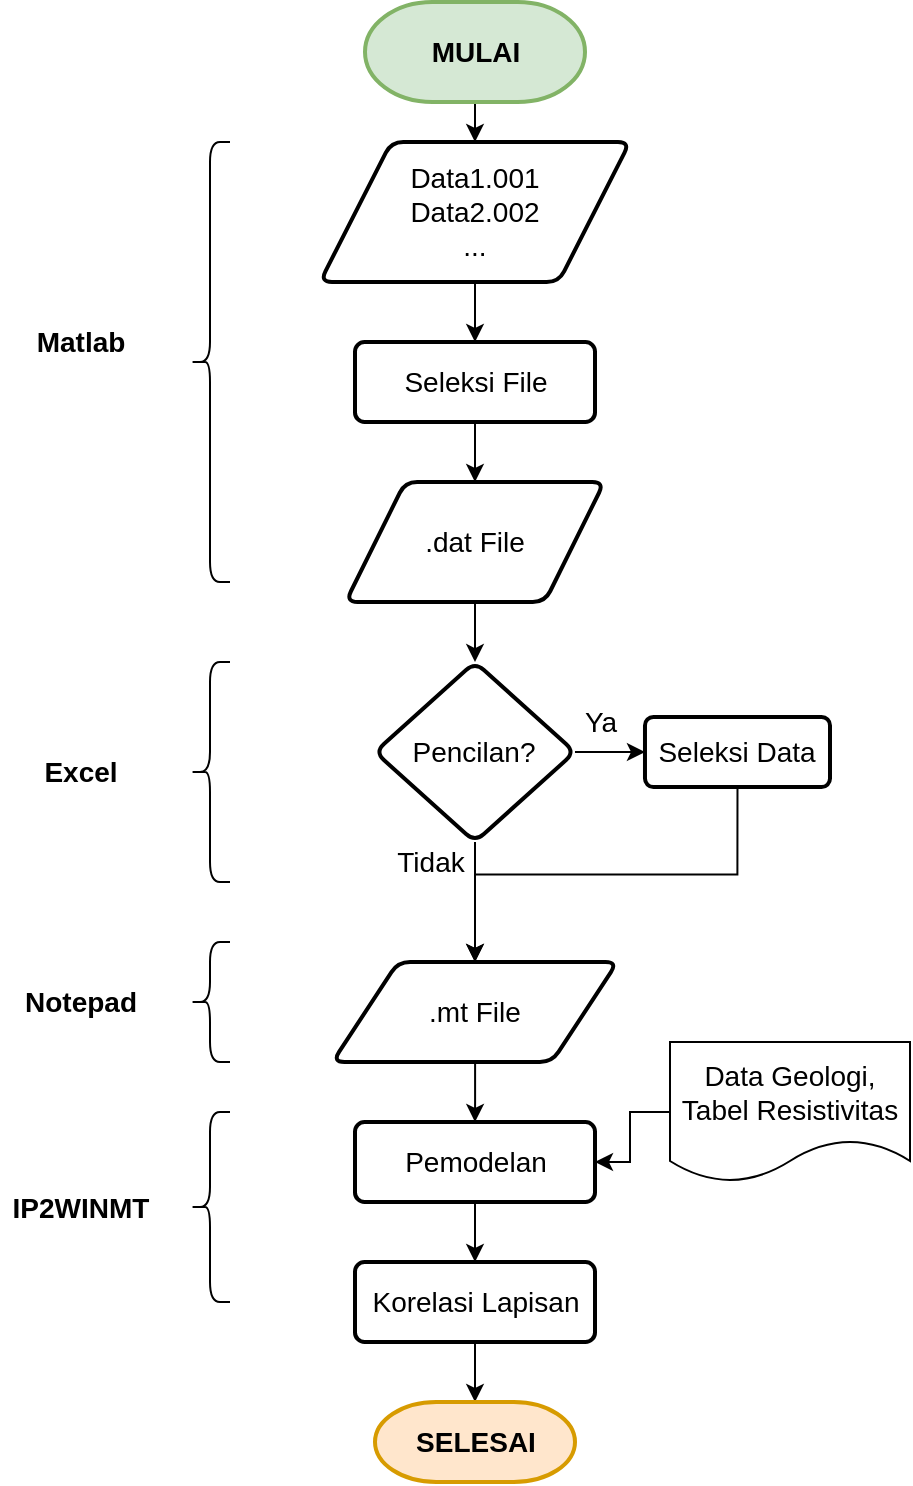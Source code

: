 <mxfile version="17.1.3" type="github">
  <diagram id="rT53vtz06YjOmkCwi-M1" name="Page-1">
    <mxGraphModel dx="1483" dy="836" grid="1" gridSize="10" guides="1" tooltips="1" connect="1" arrows="1" fold="1" page="1" pageScale="1" pageWidth="850" pageHeight="1100" math="0" shadow="0">
      <root>
        <mxCell id="0" />
        <mxCell id="1" parent="0" />
        <mxCell id="L9DuERJYtnZGEiXuo75l-6" style="edgeStyle=orthogonalEdgeStyle;rounded=0;orthogonalLoop=1;jettySize=auto;html=1;exitX=0.5;exitY=1;exitDx=0;exitDy=0;exitPerimeter=0;entryX=0.5;entryY=0;entryDx=0;entryDy=0;fontSize=14;" parent="1" source="L9DuERJYtnZGEiXuo75l-2" target="L9DuERJYtnZGEiXuo75l-5" edge="1">
          <mxGeometry relative="1" as="geometry" />
        </mxCell>
        <mxCell id="L9DuERJYtnZGEiXuo75l-2" value="MULAI" style="strokeWidth=2;html=1;shape=mxgraph.flowchart.terminator;whiteSpace=wrap;fontSize=14;fillColor=#d5e8d4;strokeColor=#82b366;fontStyle=1" parent="1" vertex="1">
          <mxGeometry x="347.5" y="70" width="110" height="50" as="geometry" />
        </mxCell>
        <mxCell id="L9DuERJYtnZGEiXuo75l-8" value="" style="edgeStyle=orthogonalEdgeStyle;rounded=0;orthogonalLoop=1;jettySize=auto;html=1;fontSize=14;" parent="1" source="L9DuERJYtnZGEiXuo75l-5" target="L9DuERJYtnZGEiXuo75l-7" edge="1">
          <mxGeometry relative="1" as="geometry" />
        </mxCell>
        <mxCell id="L9DuERJYtnZGEiXuo75l-5" value="Data1.001&lt;br&gt;Data2.002&lt;br&gt;..." style="shape=parallelogram;html=1;strokeWidth=2;perimeter=parallelogramPerimeter;whiteSpace=wrap;rounded=1;arcSize=12;size=0.23;fontSize=14;" parent="1" vertex="1">
          <mxGeometry x="324.99" y="140" width="155" height="70" as="geometry" />
        </mxCell>
        <mxCell id="L9DuERJYtnZGEiXuo75l-12" style="edgeStyle=orthogonalEdgeStyle;rounded=0;orthogonalLoop=1;jettySize=auto;html=1;exitX=0.5;exitY=1;exitDx=0;exitDy=0;entryX=0.5;entryY=0;entryDx=0;entryDy=0;fontSize=14;" parent="1" source="L9DuERJYtnZGEiXuo75l-7" target="L9DuERJYtnZGEiXuo75l-9" edge="1">
          <mxGeometry relative="1" as="geometry" />
        </mxCell>
        <mxCell id="L9DuERJYtnZGEiXuo75l-7" value="Seleksi File" style="whiteSpace=wrap;html=1;fontSize=14;strokeWidth=2;rounded=1;arcSize=12;" parent="1" vertex="1">
          <mxGeometry x="342.5" y="240" width="120" height="40" as="geometry" />
        </mxCell>
        <mxCell id="L9DuERJYtnZGEiXuo75l-21" value="" style="edgeStyle=orthogonalEdgeStyle;rounded=0;orthogonalLoop=1;jettySize=auto;html=1;fontSize=14;" parent="1" source="L9DuERJYtnZGEiXuo75l-9" target="L9DuERJYtnZGEiXuo75l-20" edge="1">
          <mxGeometry relative="1" as="geometry" />
        </mxCell>
        <mxCell id="L9DuERJYtnZGEiXuo75l-9" value=".dat File" style="shape=parallelogram;html=1;strokeWidth=2;perimeter=parallelogramPerimeter;whiteSpace=wrap;rounded=1;arcSize=12;size=0.23;fontSize=14;" parent="1" vertex="1">
          <mxGeometry x="337.81" y="310" width="129.37" height="60" as="geometry" />
        </mxCell>
        <mxCell id="L9DuERJYtnZGEiXuo75l-18" value="" style="edgeStyle=orthogonalEdgeStyle;rounded=0;orthogonalLoop=1;jettySize=auto;html=1;fontSize=14;" parent="1" source="L9DuERJYtnZGEiXuo75l-15" target="L9DuERJYtnZGEiXuo75l-17" edge="1">
          <mxGeometry relative="1" as="geometry" />
        </mxCell>
        <mxCell id="L9DuERJYtnZGEiXuo75l-15" value=".mt File" style="shape=parallelogram;html=1;strokeWidth=2;perimeter=parallelogramPerimeter;whiteSpace=wrap;rounded=1;arcSize=12;size=0.23;fontSize=14;" parent="1" vertex="1">
          <mxGeometry x="331.25" y="550" width="142.5" height="50" as="geometry" />
        </mxCell>
        <mxCell id="L9DuERJYtnZGEiXuo75l-29" value="" style="edgeStyle=orthogonalEdgeStyle;rounded=0;orthogonalLoop=1;jettySize=auto;html=1;fontSize=14;" parent="1" source="L9DuERJYtnZGEiXuo75l-17" target="L9DuERJYtnZGEiXuo75l-28" edge="1">
          <mxGeometry relative="1" as="geometry" />
        </mxCell>
        <mxCell id="L9DuERJYtnZGEiXuo75l-17" value="Pemodelan" style="whiteSpace=wrap;html=1;fontSize=14;strokeWidth=2;rounded=1;arcSize=12;" parent="1" vertex="1">
          <mxGeometry x="342.5" y="630" width="120" height="40" as="geometry" />
        </mxCell>
        <mxCell id="L9DuERJYtnZGEiXuo75l-23" value="" style="edgeStyle=orthogonalEdgeStyle;rounded=0;orthogonalLoop=1;jettySize=auto;html=1;fontSize=14;" parent="1" source="L9DuERJYtnZGEiXuo75l-20" target="L9DuERJYtnZGEiXuo75l-22" edge="1">
          <mxGeometry relative="1" as="geometry" />
        </mxCell>
        <mxCell id="L9DuERJYtnZGEiXuo75l-24" style="edgeStyle=orthogonalEdgeStyle;rounded=0;orthogonalLoop=1;jettySize=auto;html=1;exitX=0.5;exitY=1;exitDx=0;exitDy=0;entryX=0.5;entryY=0;entryDx=0;entryDy=0;fontSize=14;" parent="1" source="L9DuERJYtnZGEiXuo75l-20" target="L9DuERJYtnZGEiXuo75l-15" edge="1">
          <mxGeometry relative="1" as="geometry" />
        </mxCell>
        <mxCell id="L9DuERJYtnZGEiXuo75l-20" value="Pencilan?" style="rhombus;whiteSpace=wrap;html=1;fontSize=14;strokeWidth=2;rounded=1;arcSize=12;" parent="1" vertex="1">
          <mxGeometry x="352.49" y="400" width="100" height="90" as="geometry" />
        </mxCell>
        <mxCell id="L9DuERJYtnZGEiXuo75l-25" style="edgeStyle=orthogonalEdgeStyle;rounded=0;orthogonalLoop=1;jettySize=auto;html=1;exitX=0.5;exitY=1;exitDx=0;exitDy=0;entryX=0.5;entryY=0;entryDx=0;entryDy=0;fontSize=14;" parent="1" source="L9DuERJYtnZGEiXuo75l-22" target="L9DuERJYtnZGEiXuo75l-15" edge="1">
          <mxGeometry relative="1" as="geometry" />
        </mxCell>
        <mxCell id="L9DuERJYtnZGEiXuo75l-22" value="Seleksi Data" style="whiteSpace=wrap;html=1;fontSize=14;strokeWidth=2;rounded=1;arcSize=12;" parent="1" vertex="1">
          <mxGeometry x="487.49" y="427.5" width="92.51" height="35" as="geometry" />
        </mxCell>
        <mxCell id="L9DuERJYtnZGEiXuo75l-26" value="Ya" style="text;html=1;resizable=0;autosize=1;align=center;verticalAlign=middle;points=[];fillColor=none;strokeColor=none;rounded=0;fontSize=14;" parent="1" vertex="1">
          <mxGeometry x="450" y="420" width="30" height="20" as="geometry" />
        </mxCell>
        <mxCell id="L9DuERJYtnZGEiXuo75l-27" value="Tidak" style="text;html=1;resizable=0;autosize=1;align=center;verticalAlign=middle;points=[];fillColor=none;strokeColor=none;rounded=0;fontSize=14;" parent="1" vertex="1">
          <mxGeometry x="355" y="490" width="50" height="20" as="geometry" />
        </mxCell>
        <mxCell id="L9DuERJYtnZGEiXuo75l-43" style="edgeStyle=orthogonalEdgeStyle;rounded=0;orthogonalLoop=1;jettySize=auto;html=1;exitX=0.5;exitY=1;exitDx=0;exitDy=0;entryX=0.5;entryY=0;entryDx=0;entryDy=0;entryPerimeter=0;fontSize=14;" parent="1" source="L9DuERJYtnZGEiXuo75l-28" target="L9DuERJYtnZGEiXuo75l-42" edge="1">
          <mxGeometry relative="1" as="geometry" />
        </mxCell>
        <mxCell id="L9DuERJYtnZGEiXuo75l-28" value="Korelasi Lapisan" style="whiteSpace=wrap;html=1;fontSize=14;strokeWidth=2;rounded=1;arcSize=12;" parent="1" vertex="1">
          <mxGeometry x="342.5" y="700" width="120" height="40" as="geometry" />
        </mxCell>
        <mxCell id="L9DuERJYtnZGEiXuo75l-32" value="" style="shape=curlyBracket;whiteSpace=wrap;html=1;rounded=1;fontSize=14;" parent="1" vertex="1">
          <mxGeometry x="260" y="140" width="20" height="220" as="geometry" />
        </mxCell>
        <mxCell id="L9DuERJYtnZGEiXuo75l-33" value="Matlab" style="text;html=1;resizable=0;autosize=1;align=center;verticalAlign=middle;points=[];fillColor=none;strokeColor=none;rounded=0;fontSize=14;fontStyle=1" parent="1" vertex="1">
          <mxGeometry x="175" y="230" width="60" height="20" as="geometry" />
        </mxCell>
        <mxCell id="L9DuERJYtnZGEiXuo75l-34" value="" style="shape=curlyBracket;whiteSpace=wrap;html=1;rounded=1;fontSize=14;" parent="1" vertex="1">
          <mxGeometry x="260" y="400" width="20" height="110" as="geometry" />
        </mxCell>
        <mxCell id="L9DuERJYtnZGEiXuo75l-35" value="Excel" style="text;html=1;resizable=0;autosize=1;align=center;verticalAlign=middle;points=[];fillColor=none;strokeColor=none;rounded=0;fontSize=14;fontStyle=1" parent="1" vertex="1">
          <mxGeometry x="180" y="445" width="50" height="20" as="geometry" />
        </mxCell>
        <mxCell id="L9DuERJYtnZGEiXuo75l-36" value="" style="shape=curlyBracket;whiteSpace=wrap;html=1;rounded=1;fontSize=14;" parent="1" vertex="1">
          <mxGeometry x="260" y="540" width="20" height="60" as="geometry" />
        </mxCell>
        <mxCell id="L9DuERJYtnZGEiXuo75l-37" value="Notepad" style="text;html=1;resizable=0;autosize=1;align=center;verticalAlign=middle;points=[];fillColor=none;strokeColor=none;rounded=0;fontSize=14;fontStyle=1" parent="1" vertex="1">
          <mxGeometry x="170" y="560" width="70" height="20" as="geometry" />
        </mxCell>
        <mxCell id="L9DuERJYtnZGEiXuo75l-38" value="" style="shape=curlyBracket;whiteSpace=wrap;html=1;rounded=1;fontSize=14;" parent="1" vertex="1">
          <mxGeometry x="260" y="625" width="20" height="95" as="geometry" />
        </mxCell>
        <mxCell id="L9DuERJYtnZGEiXuo75l-39" value="IP2WINMT" style="text;html=1;resizable=0;autosize=1;align=center;verticalAlign=middle;points=[];fillColor=none;strokeColor=none;rounded=0;fontSize=14;fontStyle=1" parent="1" vertex="1">
          <mxGeometry x="165" y="662.5" width="80" height="20" as="geometry" />
        </mxCell>
        <mxCell id="L9DuERJYtnZGEiXuo75l-42" value="SELESAI" style="strokeWidth=2;html=1;shape=mxgraph.flowchart.terminator;whiteSpace=wrap;fontSize=14;fontStyle=1;fillColor=#ffe6cc;strokeColor=#d79b00;" parent="1" vertex="1">
          <mxGeometry x="352.5" y="770" width="100" height="40" as="geometry" />
        </mxCell>
        <mxCell id="B20F7n3iMsJRaoZaqEWZ-2" style="edgeStyle=orthogonalEdgeStyle;rounded=0;orthogonalLoop=1;jettySize=auto;html=1;exitX=0;exitY=0.5;exitDx=0;exitDy=0;entryX=1;entryY=0.5;entryDx=0;entryDy=0;fontSize=14;" parent="1" source="B20F7n3iMsJRaoZaqEWZ-1" target="L9DuERJYtnZGEiXuo75l-17" edge="1">
          <mxGeometry relative="1" as="geometry" />
        </mxCell>
        <mxCell id="B20F7n3iMsJRaoZaqEWZ-1" value="Data Geologi,&lt;br&gt;Tabel Resistivitas" style="shape=document;whiteSpace=wrap;html=1;boundedLbl=1;fontSize=14;" parent="1" vertex="1">
          <mxGeometry x="500" y="590" width="120" height="70" as="geometry" />
        </mxCell>
      </root>
    </mxGraphModel>
  </diagram>
</mxfile>
